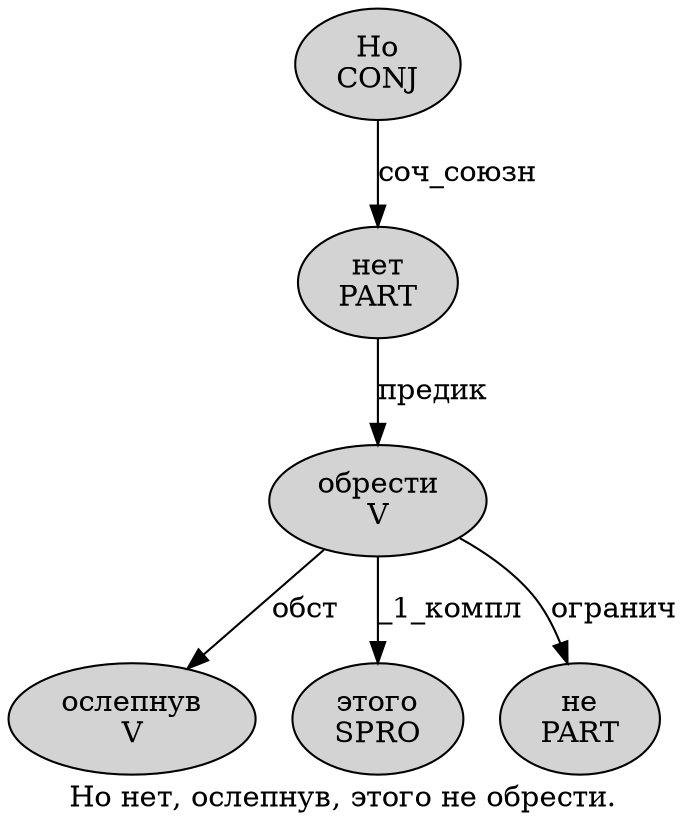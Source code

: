 digraph SENTENCE_1155 {
	graph [label="Но нет, ослепнув, этого не обрести."]
	node [style=filled]
		0 [label="Но
CONJ" color="" fillcolor=lightgray penwidth=1 shape=ellipse]
		1 [label="нет
PART" color="" fillcolor=lightgray penwidth=1 shape=ellipse]
		3 [label="ослепнув
V" color="" fillcolor=lightgray penwidth=1 shape=ellipse]
		5 [label="этого
SPRO" color="" fillcolor=lightgray penwidth=1 shape=ellipse]
		6 [label="не
PART" color="" fillcolor=lightgray penwidth=1 shape=ellipse]
		7 [label="обрести
V" color="" fillcolor=lightgray penwidth=1 shape=ellipse]
			0 -> 1 [label="соч_союзн"]
			7 -> 3 [label="обст"]
			7 -> 5 [label="_1_компл"]
			7 -> 6 [label="огранич"]
			1 -> 7 [label="предик"]
}